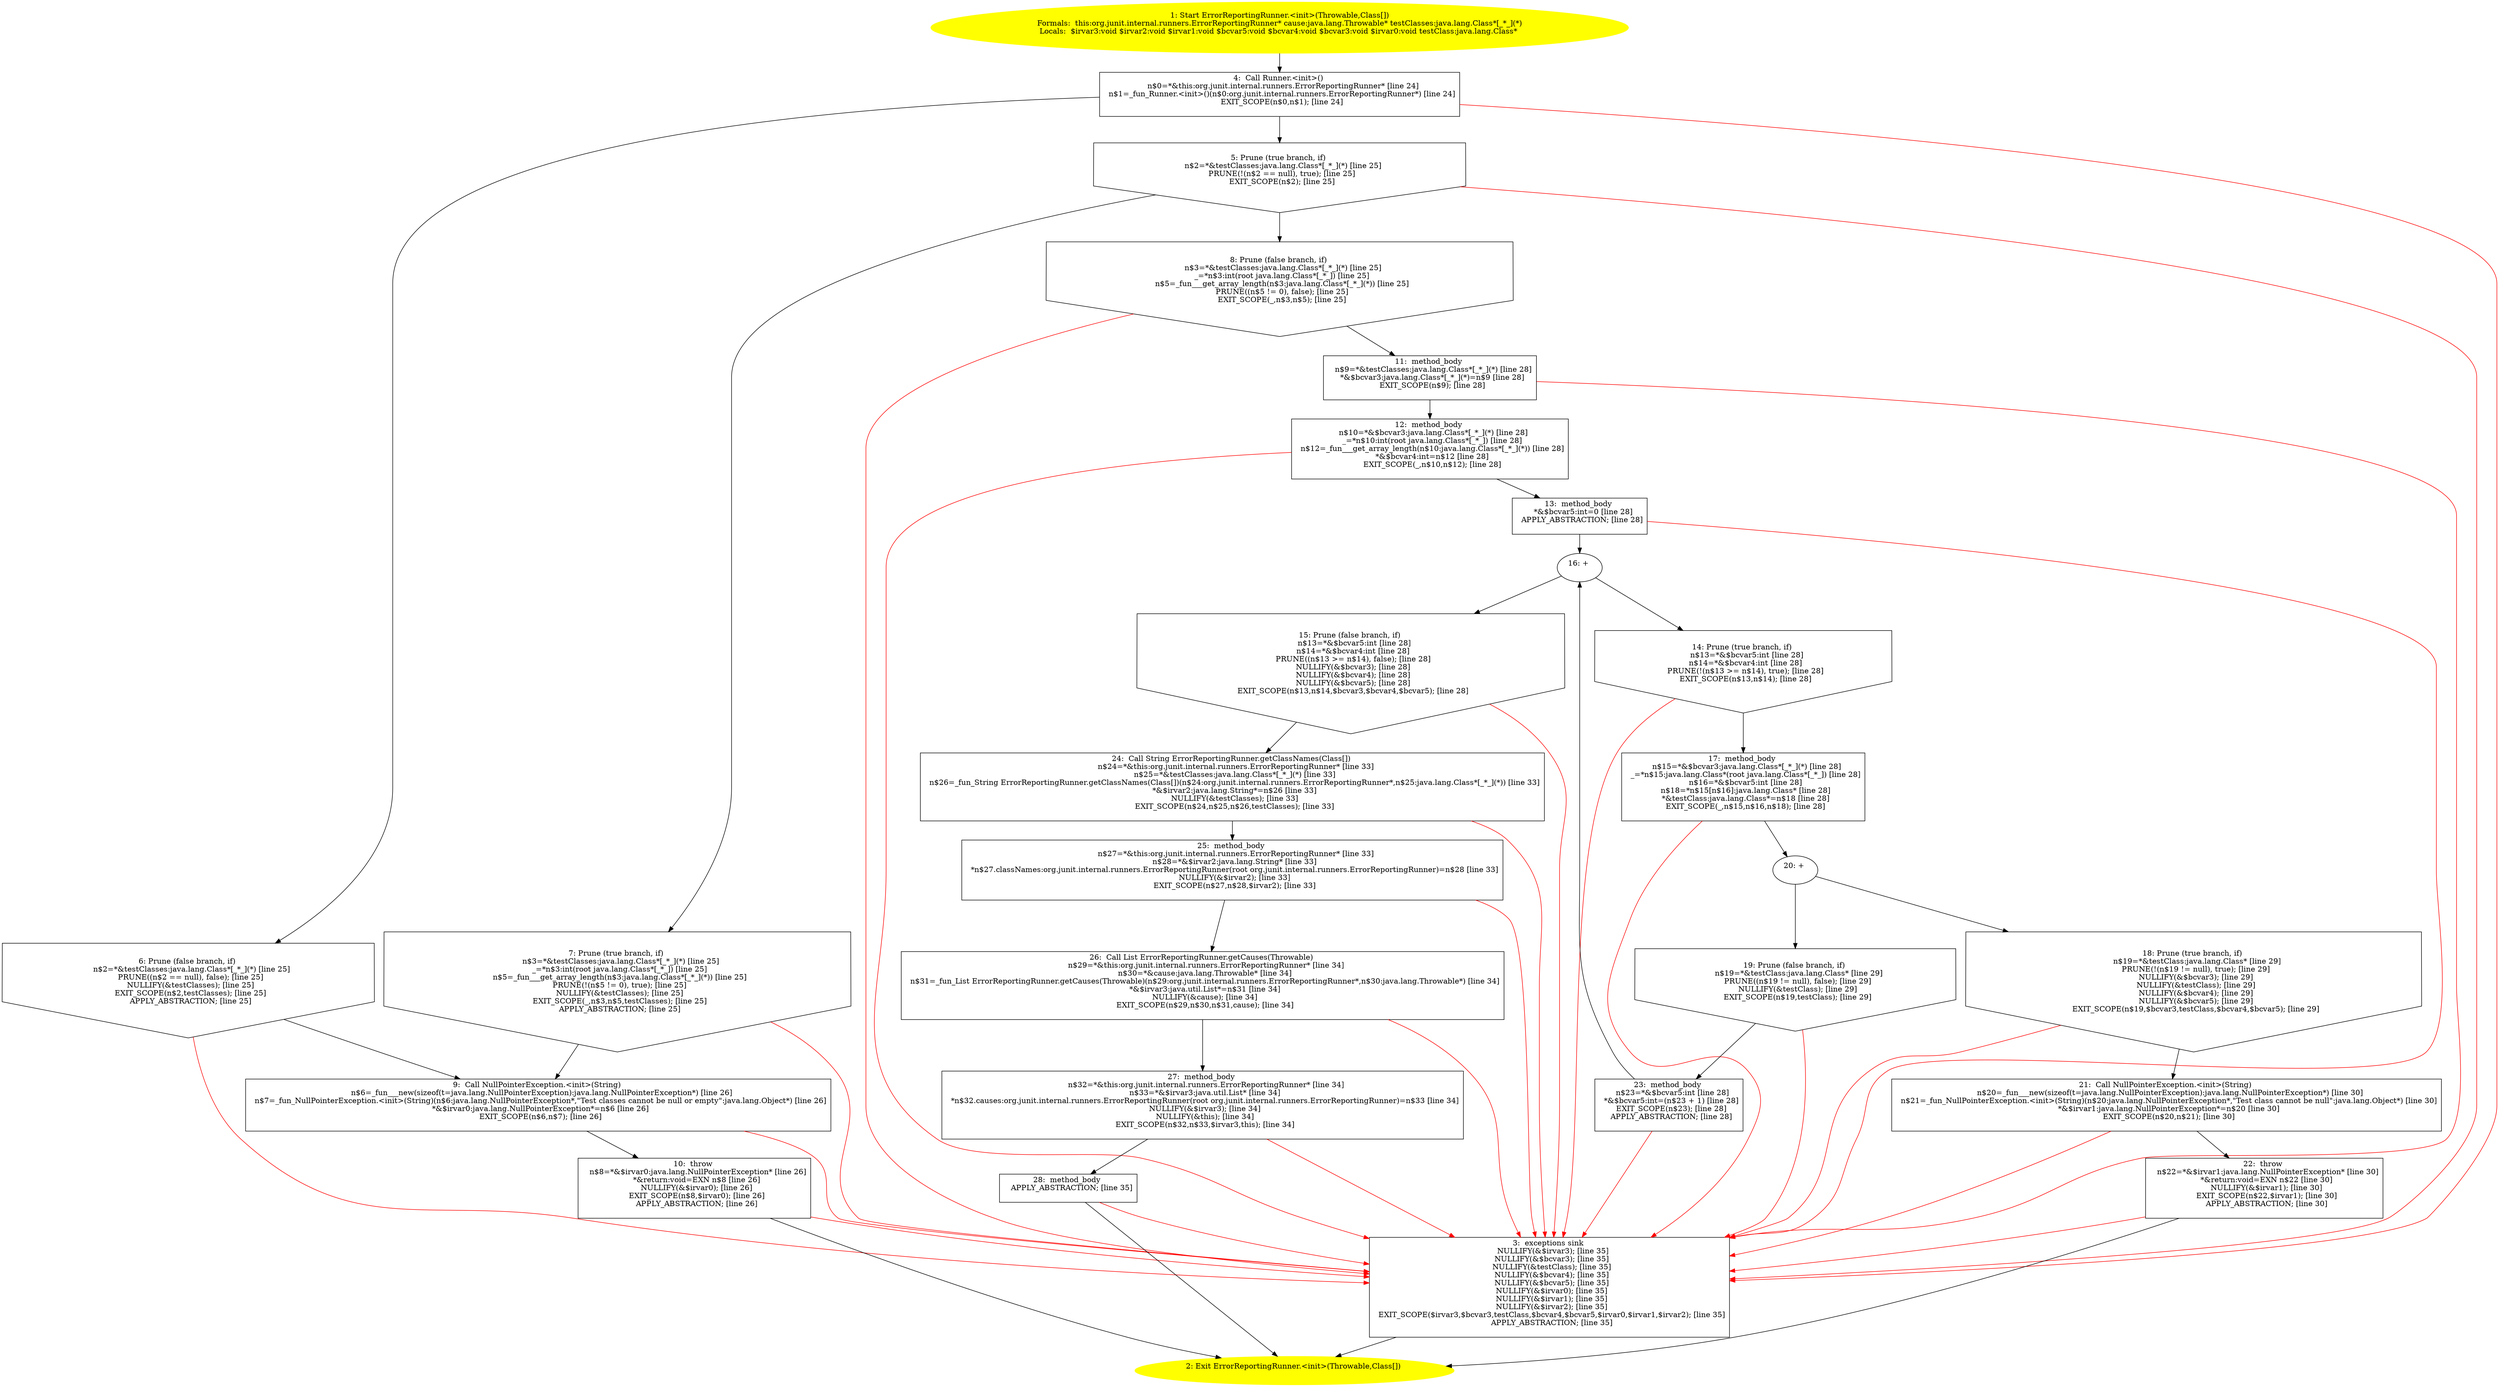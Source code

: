 /* @generated */
digraph cfg {
"org.junit.internal.runners.ErrorReportingRunner.<init>(java.lang.Throwable,java.lang.Class[]).9ee31ff21e4d5070bfcda906155684f0_1" [label="1: Start ErrorReportingRunner.<init>(Throwable,Class[])\nFormals:  this:org.junit.internal.runners.ErrorReportingRunner* cause:java.lang.Throwable* testClasses:java.lang.Class*[_*_](*)\nLocals:  $irvar3:void $irvar2:void $irvar1:void $bcvar5:void $bcvar4:void $bcvar3:void $irvar0:void testClass:java.lang.Class* \n  " color=yellow style=filled]
	

	 "org.junit.internal.runners.ErrorReportingRunner.<init>(java.lang.Throwable,java.lang.Class[]).9ee31ff21e4d5070bfcda906155684f0_1" -> "org.junit.internal.runners.ErrorReportingRunner.<init>(java.lang.Throwable,java.lang.Class[]).9ee31ff21e4d5070bfcda906155684f0_4" ;
"org.junit.internal.runners.ErrorReportingRunner.<init>(java.lang.Throwable,java.lang.Class[]).9ee31ff21e4d5070bfcda906155684f0_2" [label="2: Exit ErrorReportingRunner.<init>(Throwable,Class[]) \n  " color=yellow style=filled]
	

"org.junit.internal.runners.ErrorReportingRunner.<init>(java.lang.Throwable,java.lang.Class[]).9ee31ff21e4d5070bfcda906155684f0_3" [label="3:  exceptions sink \n   NULLIFY(&$irvar3); [line 35]\n  NULLIFY(&$bcvar3); [line 35]\n  NULLIFY(&testClass); [line 35]\n  NULLIFY(&$bcvar4); [line 35]\n  NULLIFY(&$bcvar5); [line 35]\n  NULLIFY(&$irvar0); [line 35]\n  NULLIFY(&$irvar1); [line 35]\n  NULLIFY(&$irvar2); [line 35]\n  EXIT_SCOPE($irvar3,$bcvar3,testClass,$bcvar4,$bcvar5,$irvar0,$irvar1,$irvar2); [line 35]\n  APPLY_ABSTRACTION; [line 35]\n " shape="box"]
	

	 "org.junit.internal.runners.ErrorReportingRunner.<init>(java.lang.Throwable,java.lang.Class[]).9ee31ff21e4d5070bfcda906155684f0_3" -> "org.junit.internal.runners.ErrorReportingRunner.<init>(java.lang.Throwable,java.lang.Class[]).9ee31ff21e4d5070bfcda906155684f0_2" ;
"org.junit.internal.runners.ErrorReportingRunner.<init>(java.lang.Throwable,java.lang.Class[]).9ee31ff21e4d5070bfcda906155684f0_4" [label="4:  Call Runner.<init>() \n   n$0=*&this:org.junit.internal.runners.ErrorReportingRunner* [line 24]\n  n$1=_fun_Runner.<init>()(n$0:org.junit.internal.runners.ErrorReportingRunner*) [line 24]\n  EXIT_SCOPE(n$0,n$1); [line 24]\n " shape="box"]
	

	 "org.junit.internal.runners.ErrorReportingRunner.<init>(java.lang.Throwable,java.lang.Class[]).9ee31ff21e4d5070bfcda906155684f0_4" -> "org.junit.internal.runners.ErrorReportingRunner.<init>(java.lang.Throwable,java.lang.Class[]).9ee31ff21e4d5070bfcda906155684f0_5" ;
	 "org.junit.internal.runners.ErrorReportingRunner.<init>(java.lang.Throwable,java.lang.Class[]).9ee31ff21e4d5070bfcda906155684f0_4" -> "org.junit.internal.runners.ErrorReportingRunner.<init>(java.lang.Throwable,java.lang.Class[]).9ee31ff21e4d5070bfcda906155684f0_6" ;
	 "org.junit.internal.runners.ErrorReportingRunner.<init>(java.lang.Throwable,java.lang.Class[]).9ee31ff21e4d5070bfcda906155684f0_4" -> "org.junit.internal.runners.ErrorReportingRunner.<init>(java.lang.Throwable,java.lang.Class[]).9ee31ff21e4d5070bfcda906155684f0_3" [color="red" ];
"org.junit.internal.runners.ErrorReportingRunner.<init>(java.lang.Throwable,java.lang.Class[]).9ee31ff21e4d5070bfcda906155684f0_5" [label="5: Prune (true branch, if) \n   n$2=*&testClasses:java.lang.Class*[_*_](*) [line 25]\n  PRUNE(!(n$2 == null), true); [line 25]\n  EXIT_SCOPE(n$2); [line 25]\n " shape="invhouse"]
	

	 "org.junit.internal.runners.ErrorReportingRunner.<init>(java.lang.Throwable,java.lang.Class[]).9ee31ff21e4d5070bfcda906155684f0_5" -> "org.junit.internal.runners.ErrorReportingRunner.<init>(java.lang.Throwable,java.lang.Class[]).9ee31ff21e4d5070bfcda906155684f0_7" ;
	 "org.junit.internal.runners.ErrorReportingRunner.<init>(java.lang.Throwable,java.lang.Class[]).9ee31ff21e4d5070bfcda906155684f0_5" -> "org.junit.internal.runners.ErrorReportingRunner.<init>(java.lang.Throwable,java.lang.Class[]).9ee31ff21e4d5070bfcda906155684f0_8" ;
	 "org.junit.internal.runners.ErrorReportingRunner.<init>(java.lang.Throwable,java.lang.Class[]).9ee31ff21e4d5070bfcda906155684f0_5" -> "org.junit.internal.runners.ErrorReportingRunner.<init>(java.lang.Throwable,java.lang.Class[]).9ee31ff21e4d5070bfcda906155684f0_3" [color="red" ];
"org.junit.internal.runners.ErrorReportingRunner.<init>(java.lang.Throwable,java.lang.Class[]).9ee31ff21e4d5070bfcda906155684f0_6" [label="6: Prune (false branch, if) \n   n$2=*&testClasses:java.lang.Class*[_*_](*) [line 25]\n  PRUNE((n$2 == null), false); [line 25]\n  NULLIFY(&testClasses); [line 25]\n  EXIT_SCOPE(n$2,testClasses); [line 25]\n  APPLY_ABSTRACTION; [line 25]\n " shape="invhouse"]
	

	 "org.junit.internal.runners.ErrorReportingRunner.<init>(java.lang.Throwable,java.lang.Class[]).9ee31ff21e4d5070bfcda906155684f0_6" -> "org.junit.internal.runners.ErrorReportingRunner.<init>(java.lang.Throwable,java.lang.Class[]).9ee31ff21e4d5070bfcda906155684f0_9" ;
	 "org.junit.internal.runners.ErrorReportingRunner.<init>(java.lang.Throwable,java.lang.Class[]).9ee31ff21e4d5070bfcda906155684f0_6" -> "org.junit.internal.runners.ErrorReportingRunner.<init>(java.lang.Throwable,java.lang.Class[]).9ee31ff21e4d5070bfcda906155684f0_3" [color="red" ];
"org.junit.internal.runners.ErrorReportingRunner.<init>(java.lang.Throwable,java.lang.Class[]).9ee31ff21e4d5070bfcda906155684f0_7" [label="7: Prune (true branch, if) \n   n$3=*&testClasses:java.lang.Class*[_*_](*) [line 25]\n  _=*n$3:int(root java.lang.Class*[_*_]) [line 25]\n  n$5=_fun___get_array_length(n$3:java.lang.Class*[_*_](*)) [line 25]\n  PRUNE(!(n$5 != 0), true); [line 25]\n  NULLIFY(&testClasses); [line 25]\n  EXIT_SCOPE(_,n$3,n$5,testClasses); [line 25]\n  APPLY_ABSTRACTION; [line 25]\n " shape="invhouse"]
	

	 "org.junit.internal.runners.ErrorReportingRunner.<init>(java.lang.Throwable,java.lang.Class[]).9ee31ff21e4d5070bfcda906155684f0_7" -> "org.junit.internal.runners.ErrorReportingRunner.<init>(java.lang.Throwable,java.lang.Class[]).9ee31ff21e4d5070bfcda906155684f0_9" ;
	 "org.junit.internal.runners.ErrorReportingRunner.<init>(java.lang.Throwable,java.lang.Class[]).9ee31ff21e4d5070bfcda906155684f0_7" -> "org.junit.internal.runners.ErrorReportingRunner.<init>(java.lang.Throwable,java.lang.Class[]).9ee31ff21e4d5070bfcda906155684f0_3" [color="red" ];
"org.junit.internal.runners.ErrorReportingRunner.<init>(java.lang.Throwable,java.lang.Class[]).9ee31ff21e4d5070bfcda906155684f0_8" [label="8: Prune (false branch, if) \n   n$3=*&testClasses:java.lang.Class*[_*_](*) [line 25]\n  _=*n$3:int(root java.lang.Class*[_*_]) [line 25]\n  n$5=_fun___get_array_length(n$3:java.lang.Class*[_*_](*)) [line 25]\n  PRUNE((n$5 != 0), false); [line 25]\n  EXIT_SCOPE(_,n$3,n$5); [line 25]\n " shape="invhouse"]
	

	 "org.junit.internal.runners.ErrorReportingRunner.<init>(java.lang.Throwable,java.lang.Class[]).9ee31ff21e4d5070bfcda906155684f0_8" -> "org.junit.internal.runners.ErrorReportingRunner.<init>(java.lang.Throwable,java.lang.Class[]).9ee31ff21e4d5070bfcda906155684f0_11" ;
	 "org.junit.internal.runners.ErrorReportingRunner.<init>(java.lang.Throwable,java.lang.Class[]).9ee31ff21e4d5070bfcda906155684f0_8" -> "org.junit.internal.runners.ErrorReportingRunner.<init>(java.lang.Throwable,java.lang.Class[]).9ee31ff21e4d5070bfcda906155684f0_3" [color="red" ];
"org.junit.internal.runners.ErrorReportingRunner.<init>(java.lang.Throwable,java.lang.Class[]).9ee31ff21e4d5070bfcda906155684f0_9" [label="9:  Call NullPointerException.<init>(String) \n   n$6=_fun___new(sizeof(t=java.lang.NullPointerException):java.lang.NullPointerException*) [line 26]\n  n$7=_fun_NullPointerException.<init>(String)(n$6:java.lang.NullPointerException*,\"Test classes cannot be null or empty\":java.lang.Object*) [line 26]\n  *&$irvar0:java.lang.NullPointerException*=n$6 [line 26]\n  EXIT_SCOPE(n$6,n$7); [line 26]\n " shape="box"]
	

	 "org.junit.internal.runners.ErrorReportingRunner.<init>(java.lang.Throwable,java.lang.Class[]).9ee31ff21e4d5070bfcda906155684f0_9" -> "org.junit.internal.runners.ErrorReportingRunner.<init>(java.lang.Throwable,java.lang.Class[]).9ee31ff21e4d5070bfcda906155684f0_10" ;
	 "org.junit.internal.runners.ErrorReportingRunner.<init>(java.lang.Throwable,java.lang.Class[]).9ee31ff21e4d5070bfcda906155684f0_9" -> "org.junit.internal.runners.ErrorReportingRunner.<init>(java.lang.Throwable,java.lang.Class[]).9ee31ff21e4d5070bfcda906155684f0_3" [color="red" ];
"org.junit.internal.runners.ErrorReportingRunner.<init>(java.lang.Throwable,java.lang.Class[]).9ee31ff21e4d5070bfcda906155684f0_10" [label="10:  throw \n   n$8=*&$irvar0:java.lang.NullPointerException* [line 26]\n  *&return:void=EXN n$8 [line 26]\n  NULLIFY(&$irvar0); [line 26]\n  EXIT_SCOPE(n$8,$irvar0); [line 26]\n  APPLY_ABSTRACTION; [line 26]\n " shape="box"]
	

	 "org.junit.internal.runners.ErrorReportingRunner.<init>(java.lang.Throwable,java.lang.Class[]).9ee31ff21e4d5070bfcda906155684f0_10" -> "org.junit.internal.runners.ErrorReportingRunner.<init>(java.lang.Throwable,java.lang.Class[]).9ee31ff21e4d5070bfcda906155684f0_2" ;
	 "org.junit.internal.runners.ErrorReportingRunner.<init>(java.lang.Throwable,java.lang.Class[]).9ee31ff21e4d5070bfcda906155684f0_10" -> "org.junit.internal.runners.ErrorReportingRunner.<init>(java.lang.Throwable,java.lang.Class[]).9ee31ff21e4d5070bfcda906155684f0_3" [color="red" ];
"org.junit.internal.runners.ErrorReportingRunner.<init>(java.lang.Throwable,java.lang.Class[]).9ee31ff21e4d5070bfcda906155684f0_11" [label="11:  method_body \n   n$9=*&testClasses:java.lang.Class*[_*_](*) [line 28]\n  *&$bcvar3:java.lang.Class*[_*_](*)=n$9 [line 28]\n  EXIT_SCOPE(n$9); [line 28]\n " shape="box"]
	

	 "org.junit.internal.runners.ErrorReportingRunner.<init>(java.lang.Throwable,java.lang.Class[]).9ee31ff21e4d5070bfcda906155684f0_11" -> "org.junit.internal.runners.ErrorReportingRunner.<init>(java.lang.Throwable,java.lang.Class[]).9ee31ff21e4d5070bfcda906155684f0_12" ;
	 "org.junit.internal.runners.ErrorReportingRunner.<init>(java.lang.Throwable,java.lang.Class[]).9ee31ff21e4d5070bfcda906155684f0_11" -> "org.junit.internal.runners.ErrorReportingRunner.<init>(java.lang.Throwable,java.lang.Class[]).9ee31ff21e4d5070bfcda906155684f0_3" [color="red" ];
"org.junit.internal.runners.ErrorReportingRunner.<init>(java.lang.Throwable,java.lang.Class[]).9ee31ff21e4d5070bfcda906155684f0_12" [label="12:  method_body \n   n$10=*&$bcvar3:java.lang.Class*[_*_](*) [line 28]\n  _=*n$10:int(root java.lang.Class*[_*_]) [line 28]\n  n$12=_fun___get_array_length(n$10:java.lang.Class*[_*_](*)) [line 28]\n  *&$bcvar4:int=n$12 [line 28]\n  EXIT_SCOPE(_,n$10,n$12); [line 28]\n " shape="box"]
	

	 "org.junit.internal.runners.ErrorReportingRunner.<init>(java.lang.Throwable,java.lang.Class[]).9ee31ff21e4d5070bfcda906155684f0_12" -> "org.junit.internal.runners.ErrorReportingRunner.<init>(java.lang.Throwable,java.lang.Class[]).9ee31ff21e4d5070bfcda906155684f0_13" ;
	 "org.junit.internal.runners.ErrorReportingRunner.<init>(java.lang.Throwable,java.lang.Class[]).9ee31ff21e4d5070bfcda906155684f0_12" -> "org.junit.internal.runners.ErrorReportingRunner.<init>(java.lang.Throwable,java.lang.Class[]).9ee31ff21e4d5070bfcda906155684f0_3" [color="red" ];
"org.junit.internal.runners.ErrorReportingRunner.<init>(java.lang.Throwable,java.lang.Class[]).9ee31ff21e4d5070bfcda906155684f0_13" [label="13:  method_body \n   *&$bcvar5:int=0 [line 28]\n  APPLY_ABSTRACTION; [line 28]\n " shape="box"]
	

	 "org.junit.internal.runners.ErrorReportingRunner.<init>(java.lang.Throwable,java.lang.Class[]).9ee31ff21e4d5070bfcda906155684f0_13" -> "org.junit.internal.runners.ErrorReportingRunner.<init>(java.lang.Throwable,java.lang.Class[]).9ee31ff21e4d5070bfcda906155684f0_16" ;
	 "org.junit.internal.runners.ErrorReportingRunner.<init>(java.lang.Throwable,java.lang.Class[]).9ee31ff21e4d5070bfcda906155684f0_13" -> "org.junit.internal.runners.ErrorReportingRunner.<init>(java.lang.Throwable,java.lang.Class[]).9ee31ff21e4d5070bfcda906155684f0_3" [color="red" ];
"org.junit.internal.runners.ErrorReportingRunner.<init>(java.lang.Throwable,java.lang.Class[]).9ee31ff21e4d5070bfcda906155684f0_14" [label="14: Prune (true branch, if) \n   n$13=*&$bcvar5:int [line 28]\n  n$14=*&$bcvar4:int [line 28]\n  PRUNE(!(n$13 >= n$14), true); [line 28]\n  EXIT_SCOPE(n$13,n$14); [line 28]\n " shape="invhouse"]
	

	 "org.junit.internal.runners.ErrorReportingRunner.<init>(java.lang.Throwable,java.lang.Class[]).9ee31ff21e4d5070bfcda906155684f0_14" -> "org.junit.internal.runners.ErrorReportingRunner.<init>(java.lang.Throwable,java.lang.Class[]).9ee31ff21e4d5070bfcda906155684f0_17" ;
	 "org.junit.internal.runners.ErrorReportingRunner.<init>(java.lang.Throwable,java.lang.Class[]).9ee31ff21e4d5070bfcda906155684f0_14" -> "org.junit.internal.runners.ErrorReportingRunner.<init>(java.lang.Throwable,java.lang.Class[]).9ee31ff21e4d5070bfcda906155684f0_3" [color="red" ];
"org.junit.internal.runners.ErrorReportingRunner.<init>(java.lang.Throwable,java.lang.Class[]).9ee31ff21e4d5070bfcda906155684f0_15" [label="15: Prune (false branch, if) \n   n$13=*&$bcvar5:int [line 28]\n  n$14=*&$bcvar4:int [line 28]\n  PRUNE((n$13 >= n$14), false); [line 28]\n  NULLIFY(&$bcvar3); [line 28]\n  NULLIFY(&$bcvar4); [line 28]\n  NULLIFY(&$bcvar5); [line 28]\n  EXIT_SCOPE(n$13,n$14,$bcvar3,$bcvar4,$bcvar5); [line 28]\n " shape="invhouse"]
	

	 "org.junit.internal.runners.ErrorReportingRunner.<init>(java.lang.Throwable,java.lang.Class[]).9ee31ff21e4d5070bfcda906155684f0_15" -> "org.junit.internal.runners.ErrorReportingRunner.<init>(java.lang.Throwable,java.lang.Class[]).9ee31ff21e4d5070bfcda906155684f0_24" ;
	 "org.junit.internal.runners.ErrorReportingRunner.<init>(java.lang.Throwable,java.lang.Class[]).9ee31ff21e4d5070bfcda906155684f0_15" -> "org.junit.internal.runners.ErrorReportingRunner.<init>(java.lang.Throwable,java.lang.Class[]).9ee31ff21e4d5070bfcda906155684f0_3" [color="red" ];
"org.junit.internal.runners.ErrorReportingRunner.<init>(java.lang.Throwable,java.lang.Class[]).9ee31ff21e4d5070bfcda906155684f0_16" [label="16: + \n  " ]
	

	 "org.junit.internal.runners.ErrorReportingRunner.<init>(java.lang.Throwable,java.lang.Class[]).9ee31ff21e4d5070bfcda906155684f0_16" -> "org.junit.internal.runners.ErrorReportingRunner.<init>(java.lang.Throwable,java.lang.Class[]).9ee31ff21e4d5070bfcda906155684f0_14" ;
	 "org.junit.internal.runners.ErrorReportingRunner.<init>(java.lang.Throwable,java.lang.Class[]).9ee31ff21e4d5070bfcda906155684f0_16" -> "org.junit.internal.runners.ErrorReportingRunner.<init>(java.lang.Throwable,java.lang.Class[]).9ee31ff21e4d5070bfcda906155684f0_15" ;
"org.junit.internal.runners.ErrorReportingRunner.<init>(java.lang.Throwable,java.lang.Class[]).9ee31ff21e4d5070bfcda906155684f0_17" [label="17:  method_body \n   n$15=*&$bcvar3:java.lang.Class*[_*_](*) [line 28]\n  _=*n$15:java.lang.Class*(root java.lang.Class*[_*_]) [line 28]\n  n$16=*&$bcvar5:int [line 28]\n  n$18=*n$15[n$16]:java.lang.Class* [line 28]\n  *&testClass:java.lang.Class*=n$18 [line 28]\n  EXIT_SCOPE(_,n$15,n$16,n$18); [line 28]\n " shape="box"]
	

	 "org.junit.internal.runners.ErrorReportingRunner.<init>(java.lang.Throwable,java.lang.Class[]).9ee31ff21e4d5070bfcda906155684f0_17" -> "org.junit.internal.runners.ErrorReportingRunner.<init>(java.lang.Throwable,java.lang.Class[]).9ee31ff21e4d5070bfcda906155684f0_20" ;
	 "org.junit.internal.runners.ErrorReportingRunner.<init>(java.lang.Throwable,java.lang.Class[]).9ee31ff21e4d5070bfcda906155684f0_17" -> "org.junit.internal.runners.ErrorReportingRunner.<init>(java.lang.Throwable,java.lang.Class[]).9ee31ff21e4d5070bfcda906155684f0_3" [color="red" ];
"org.junit.internal.runners.ErrorReportingRunner.<init>(java.lang.Throwable,java.lang.Class[]).9ee31ff21e4d5070bfcda906155684f0_18" [label="18: Prune (true branch, if) \n   n$19=*&testClass:java.lang.Class* [line 29]\n  PRUNE(!(n$19 != null), true); [line 29]\n  NULLIFY(&$bcvar3); [line 29]\n  NULLIFY(&testClass); [line 29]\n  NULLIFY(&$bcvar4); [line 29]\n  NULLIFY(&$bcvar5); [line 29]\n  EXIT_SCOPE(n$19,$bcvar3,testClass,$bcvar4,$bcvar5); [line 29]\n " shape="invhouse"]
	

	 "org.junit.internal.runners.ErrorReportingRunner.<init>(java.lang.Throwable,java.lang.Class[]).9ee31ff21e4d5070bfcda906155684f0_18" -> "org.junit.internal.runners.ErrorReportingRunner.<init>(java.lang.Throwable,java.lang.Class[]).9ee31ff21e4d5070bfcda906155684f0_21" ;
	 "org.junit.internal.runners.ErrorReportingRunner.<init>(java.lang.Throwable,java.lang.Class[]).9ee31ff21e4d5070bfcda906155684f0_18" -> "org.junit.internal.runners.ErrorReportingRunner.<init>(java.lang.Throwable,java.lang.Class[]).9ee31ff21e4d5070bfcda906155684f0_3" [color="red" ];
"org.junit.internal.runners.ErrorReportingRunner.<init>(java.lang.Throwable,java.lang.Class[]).9ee31ff21e4d5070bfcda906155684f0_19" [label="19: Prune (false branch, if) \n   n$19=*&testClass:java.lang.Class* [line 29]\n  PRUNE((n$19 != null), false); [line 29]\n  NULLIFY(&testClass); [line 29]\n  EXIT_SCOPE(n$19,testClass); [line 29]\n " shape="invhouse"]
	

	 "org.junit.internal.runners.ErrorReportingRunner.<init>(java.lang.Throwable,java.lang.Class[]).9ee31ff21e4d5070bfcda906155684f0_19" -> "org.junit.internal.runners.ErrorReportingRunner.<init>(java.lang.Throwable,java.lang.Class[]).9ee31ff21e4d5070bfcda906155684f0_23" ;
	 "org.junit.internal.runners.ErrorReportingRunner.<init>(java.lang.Throwable,java.lang.Class[]).9ee31ff21e4d5070bfcda906155684f0_19" -> "org.junit.internal.runners.ErrorReportingRunner.<init>(java.lang.Throwable,java.lang.Class[]).9ee31ff21e4d5070bfcda906155684f0_3" [color="red" ];
"org.junit.internal.runners.ErrorReportingRunner.<init>(java.lang.Throwable,java.lang.Class[]).9ee31ff21e4d5070bfcda906155684f0_20" [label="20: + \n  " ]
	

	 "org.junit.internal.runners.ErrorReportingRunner.<init>(java.lang.Throwable,java.lang.Class[]).9ee31ff21e4d5070bfcda906155684f0_20" -> "org.junit.internal.runners.ErrorReportingRunner.<init>(java.lang.Throwable,java.lang.Class[]).9ee31ff21e4d5070bfcda906155684f0_18" ;
	 "org.junit.internal.runners.ErrorReportingRunner.<init>(java.lang.Throwable,java.lang.Class[]).9ee31ff21e4d5070bfcda906155684f0_20" -> "org.junit.internal.runners.ErrorReportingRunner.<init>(java.lang.Throwable,java.lang.Class[]).9ee31ff21e4d5070bfcda906155684f0_19" ;
"org.junit.internal.runners.ErrorReportingRunner.<init>(java.lang.Throwable,java.lang.Class[]).9ee31ff21e4d5070bfcda906155684f0_21" [label="21:  Call NullPointerException.<init>(String) \n   n$20=_fun___new(sizeof(t=java.lang.NullPointerException):java.lang.NullPointerException*) [line 30]\n  n$21=_fun_NullPointerException.<init>(String)(n$20:java.lang.NullPointerException*,\"Test class cannot be null\":java.lang.Object*) [line 30]\n  *&$irvar1:java.lang.NullPointerException*=n$20 [line 30]\n  EXIT_SCOPE(n$20,n$21); [line 30]\n " shape="box"]
	

	 "org.junit.internal.runners.ErrorReportingRunner.<init>(java.lang.Throwable,java.lang.Class[]).9ee31ff21e4d5070bfcda906155684f0_21" -> "org.junit.internal.runners.ErrorReportingRunner.<init>(java.lang.Throwable,java.lang.Class[]).9ee31ff21e4d5070bfcda906155684f0_22" ;
	 "org.junit.internal.runners.ErrorReportingRunner.<init>(java.lang.Throwable,java.lang.Class[]).9ee31ff21e4d5070bfcda906155684f0_21" -> "org.junit.internal.runners.ErrorReportingRunner.<init>(java.lang.Throwable,java.lang.Class[]).9ee31ff21e4d5070bfcda906155684f0_3" [color="red" ];
"org.junit.internal.runners.ErrorReportingRunner.<init>(java.lang.Throwable,java.lang.Class[]).9ee31ff21e4d5070bfcda906155684f0_22" [label="22:  throw \n   n$22=*&$irvar1:java.lang.NullPointerException* [line 30]\n  *&return:void=EXN n$22 [line 30]\n  NULLIFY(&$irvar1); [line 30]\n  EXIT_SCOPE(n$22,$irvar1); [line 30]\n  APPLY_ABSTRACTION; [line 30]\n " shape="box"]
	

	 "org.junit.internal.runners.ErrorReportingRunner.<init>(java.lang.Throwable,java.lang.Class[]).9ee31ff21e4d5070bfcda906155684f0_22" -> "org.junit.internal.runners.ErrorReportingRunner.<init>(java.lang.Throwable,java.lang.Class[]).9ee31ff21e4d5070bfcda906155684f0_2" ;
	 "org.junit.internal.runners.ErrorReportingRunner.<init>(java.lang.Throwable,java.lang.Class[]).9ee31ff21e4d5070bfcda906155684f0_22" -> "org.junit.internal.runners.ErrorReportingRunner.<init>(java.lang.Throwable,java.lang.Class[]).9ee31ff21e4d5070bfcda906155684f0_3" [color="red" ];
"org.junit.internal.runners.ErrorReportingRunner.<init>(java.lang.Throwable,java.lang.Class[]).9ee31ff21e4d5070bfcda906155684f0_23" [label="23:  method_body \n   n$23=*&$bcvar5:int [line 28]\n  *&$bcvar5:int=(n$23 + 1) [line 28]\n  EXIT_SCOPE(n$23); [line 28]\n  APPLY_ABSTRACTION; [line 28]\n " shape="box"]
	

	 "org.junit.internal.runners.ErrorReportingRunner.<init>(java.lang.Throwable,java.lang.Class[]).9ee31ff21e4d5070bfcda906155684f0_23" -> "org.junit.internal.runners.ErrorReportingRunner.<init>(java.lang.Throwable,java.lang.Class[]).9ee31ff21e4d5070bfcda906155684f0_16" ;
	 "org.junit.internal.runners.ErrorReportingRunner.<init>(java.lang.Throwable,java.lang.Class[]).9ee31ff21e4d5070bfcda906155684f0_23" -> "org.junit.internal.runners.ErrorReportingRunner.<init>(java.lang.Throwable,java.lang.Class[]).9ee31ff21e4d5070bfcda906155684f0_3" [color="red" ];
"org.junit.internal.runners.ErrorReportingRunner.<init>(java.lang.Throwable,java.lang.Class[]).9ee31ff21e4d5070bfcda906155684f0_24" [label="24:  Call String ErrorReportingRunner.getClassNames(Class[]) \n   n$24=*&this:org.junit.internal.runners.ErrorReportingRunner* [line 33]\n  n$25=*&testClasses:java.lang.Class*[_*_](*) [line 33]\n  n$26=_fun_String ErrorReportingRunner.getClassNames(Class[])(n$24:org.junit.internal.runners.ErrorReportingRunner*,n$25:java.lang.Class*[_*_](*)) [line 33]\n  *&$irvar2:java.lang.String*=n$26 [line 33]\n  NULLIFY(&testClasses); [line 33]\n  EXIT_SCOPE(n$24,n$25,n$26,testClasses); [line 33]\n " shape="box"]
	

	 "org.junit.internal.runners.ErrorReportingRunner.<init>(java.lang.Throwable,java.lang.Class[]).9ee31ff21e4d5070bfcda906155684f0_24" -> "org.junit.internal.runners.ErrorReportingRunner.<init>(java.lang.Throwable,java.lang.Class[]).9ee31ff21e4d5070bfcda906155684f0_25" ;
	 "org.junit.internal.runners.ErrorReportingRunner.<init>(java.lang.Throwable,java.lang.Class[]).9ee31ff21e4d5070bfcda906155684f0_24" -> "org.junit.internal.runners.ErrorReportingRunner.<init>(java.lang.Throwable,java.lang.Class[]).9ee31ff21e4d5070bfcda906155684f0_3" [color="red" ];
"org.junit.internal.runners.ErrorReportingRunner.<init>(java.lang.Throwable,java.lang.Class[]).9ee31ff21e4d5070bfcda906155684f0_25" [label="25:  method_body \n   n$27=*&this:org.junit.internal.runners.ErrorReportingRunner* [line 33]\n  n$28=*&$irvar2:java.lang.String* [line 33]\n  *n$27.classNames:org.junit.internal.runners.ErrorReportingRunner(root org.junit.internal.runners.ErrorReportingRunner)=n$28 [line 33]\n  NULLIFY(&$irvar2); [line 33]\n  EXIT_SCOPE(n$27,n$28,$irvar2); [line 33]\n " shape="box"]
	

	 "org.junit.internal.runners.ErrorReportingRunner.<init>(java.lang.Throwable,java.lang.Class[]).9ee31ff21e4d5070bfcda906155684f0_25" -> "org.junit.internal.runners.ErrorReportingRunner.<init>(java.lang.Throwable,java.lang.Class[]).9ee31ff21e4d5070bfcda906155684f0_26" ;
	 "org.junit.internal.runners.ErrorReportingRunner.<init>(java.lang.Throwable,java.lang.Class[]).9ee31ff21e4d5070bfcda906155684f0_25" -> "org.junit.internal.runners.ErrorReportingRunner.<init>(java.lang.Throwable,java.lang.Class[]).9ee31ff21e4d5070bfcda906155684f0_3" [color="red" ];
"org.junit.internal.runners.ErrorReportingRunner.<init>(java.lang.Throwable,java.lang.Class[]).9ee31ff21e4d5070bfcda906155684f0_26" [label="26:  Call List ErrorReportingRunner.getCauses(Throwable) \n   n$29=*&this:org.junit.internal.runners.ErrorReportingRunner* [line 34]\n  n$30=*&cause:java.lang.Throwable* [line 34]\n  n$31=_fun_List ErrorReportingRunner.getCauses(Throwable)(n$29:org.junit.internal.runners.ErrorReportingRunner*,n$30:java.lang.Throwable*) [line 34]\n  *&$irvar3:java.util.List*=n$31 [line 34]\n  NULLIFY(&cause); [line 34]\n  EXIT_SCOPE(n$29,n$30,n$31,cause); [line 34]\n " shape="box"]
	

	 "org.junit.internal.runners.ErrorReportingRunner.<init>(java.lang.Throwable,java.lang.Class[]).9ee31ff21e4d5070bfcda906155684f0_26" -> "org.junit.internal.runners.ErrorReportingRunner.<init>(java.lang.Throwable,java.lang.Class[]).9ee31ff21e4d5070bfcda906155684f0_27" ;
	 "org.junit.internal.runners.ErrorReportingRunner.<init>(java.lang.Throwable,java.lang.Class[]).9ee31ff21e4d5070bfcda906155684f0_26" -> "org.junit.internal.runners.ErrorReportingRunner.<init>(java.lang.Throwable,java.lang.Class[]).9ee31ff21e4d5070bfcda906155684f0_3" [color="red" ];
"org.junit.internal.runners.ErrorReportingRunner.<init>(java.lang.Throwable,java.lang.Class[]).9ee31ff21e4d5070bfcda906155684f0_27" [label="27:  method_body \n   n$32=*&this:org.junit.internal.runners.ErrorReportingRunner* [line 34]\n  n$33=*&$irvar3:java.util.List* [line 34]\n  *n$32.causes:org.junit.internal.runners.ErrorReportingRunner(root org.junit.internal.runners.ErrorReportingRunner)=n$33 [line 34]\n  NULLIFY(&$irvar3); [line 34]\n  NULLIFY(&this); [line 34]\n  EXIT_SCOPE(n$32,n$33,$irvar3,this); [line 34]\n " shape="box"]
	

	 "org.junit.internal.runners.ErrorReportingRunner.<init>(java.lang.Throwable,java.lang.Class[]).9ee31ff21e4d5070bfcda906155684f0_27" -> "org.junit.internal.runners.ErrorReportingRunner.<init>(java.lang.Throwable,java.lang.Class[]).9ee31ff21e4d5070bfcda906155684f0_28" ;
	 "org.junit.internal.runners.ErrorReportingRunner.<init>(java.lang.Throwable,java.lang.Class[]).9ee31ff21e4d5070bfcda906155684f0_27" -> "org.junit.internal.runners.ErrorReportingRunner.<init>(java.lang.Throwable,java.lang.Class[]).9ee31ff21e4d5070bfcda906155684f0_3" [color="red" ];
"org.junit.internal.runners.ErrorReportingRunner.<init>(java.lang.Throwable,java.lang.Class[]).9ee31ff21e4d5070bfcda906155684f0_28" [label="28:  method_body \n   APPLY_ABSTRACTION; [line 35]\n " shape="box"]
	

	 "org.junit.internal.runners.ErrorReportingRunner.<init>(java.lang.Throwable,java.lang.Class[]).9ee31ff21e4d5070bfcda906155684f0_28" -> "org.junit.internal.runners.ErrorReportingRunner.<init>(java.lang.Throwable,java.lang.Class[]).9ee31ff21e4d5070bfcda906155684f0_2" ;
	 "org.junit.internal.runners.ErrorReportingRunner.<init>(java.lang.Throwable,java.lang.Class[]).9ee31ff21e4d5070bfcda906155684f0_28" -> "org.junit.internal.runners.ErrorReportingRunner.<init>(java.lang.Throwable,java.lang.Class[]).9ee31ff21e4d5070bfcda906155684f0_3" [color="red" ];
}
